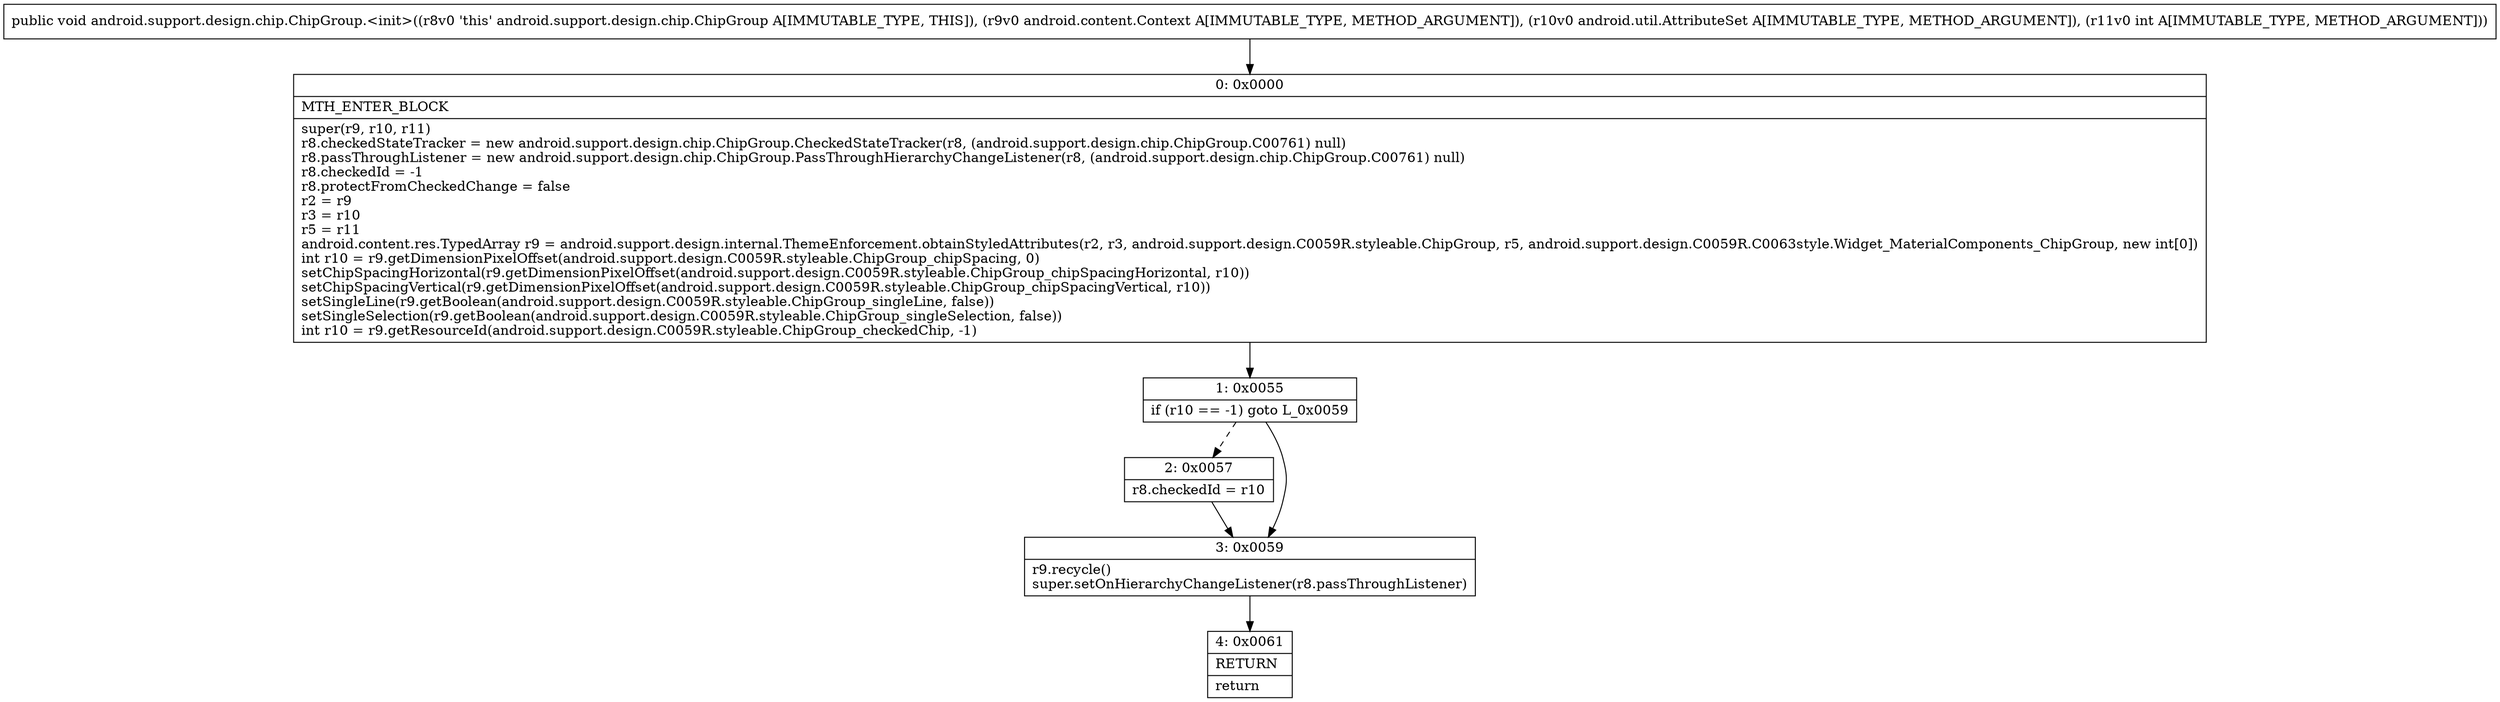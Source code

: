 digraph "CFG forandroid.support.design.chip.ChipGroup.\<init\>(Landroid\/content\/Context;Landroid\/util\/AttributeSet;I)V" {
Node_0 [shape=record,label="{0\:\ 0x0000|MTH_ENTER_BLOCK\l|super(r9, r10, r11)\lr8.checkedStateTracker = new android.support.design.chip.ChipGroup.CheckedStateTracker(r8, (android.support.design.chip.ChipGroup.C00761) null)\lr8.passThroughListener = new android.support.design.chip.ChipGroup.PassThroughHierarchyChangeListener(r8, (android.support.design.chip.ChipGroup.C00761) null)\lr8.checkedId = \-1\lr8.protectFromCheckedChange = false\lr2 = r9\lr3 = r10\lr5 = r11\landroid.content.res.TypedArray r9 = android.support.design.internal.ThemeEnforcement.obtainStyledAttributes(r2, r3, android.support.design.C0059R.styleable.ChipGroup, r5, android.support.design.C0059R.C0063style.Widget_MaterialComponents_ChipGroup, new int[0])\lint r10 = r9.getDimensionPixelOffset(android.support.design.C0059R.styleable.ChipGroup_chipSpacing, 0)\lsetChipSpacingHorizontal(r9.getDimensionPixelOffset(android.support.design.C0059R.styleable.ChipGroup_chipSpacingHorizontal, r10))\lsetChipSpacingVertical(r9.getDimensionPixelOffset(android.support.design.C0059R.styleable.ChipGroup_chipSpacingVertical, r10))\lsetSingleLine(r9.getBoolean(android.support.design.C0059R.styleable.ChipGroup_singleLine, false))\lsetSingleSelection(r9.getBoolean(android.support.design.C0059R.styleable.ChipGroup_singleSelection, false))\lint r10 = r9.getResourceId(android.support.design.C0059R.styleable.ChipGroup_checkedChip, \-1)\l}"];
Node_1 [shape=record,label="{1\:\ 0x0055|if (r10 == \-1) goto L_0x0059\l}"];
Node_2 [shape=record,label="{2\:\ 0x0057|r8.checkedId = r10\l}"];
Node_3 [shape=record,label="{3\:\ 0x0059|r9.recycle()\lsuper.setOnHierarchyChangeListener(r8.passThroughListener)\l}"];
Node_4 [shape=record,label="{4\:\ 0x0061|RETURN\l|return\l}"];
MethodNode[shape=record,label="{public void android.support.design.chip.ChipGroup.\<init\>((r8v0 'this' android.support.design.chip.ChipGroup A[IMMUTABLE_TYPE, THIS]), (r9v0 android.content.Context A[IMMUTABLE_TYPE, METHOD_ARGUMENT]), (r10v0 android.util.AttributeSet A[IMMUTABLE_TYPE, METHOD_ARGUMENT]), (r11v0 int A[IMMUTABLE_TYPE, METHOD_ARGUMENT])) }"];
MethodNode -> Node_0;
Node_0 -> Node_1;
Node_1 -> Node_2[style=dashed];
Node_1 -> Node_3;
Node_2 -> Node_3;
Node_3 -> Node_4;
}

